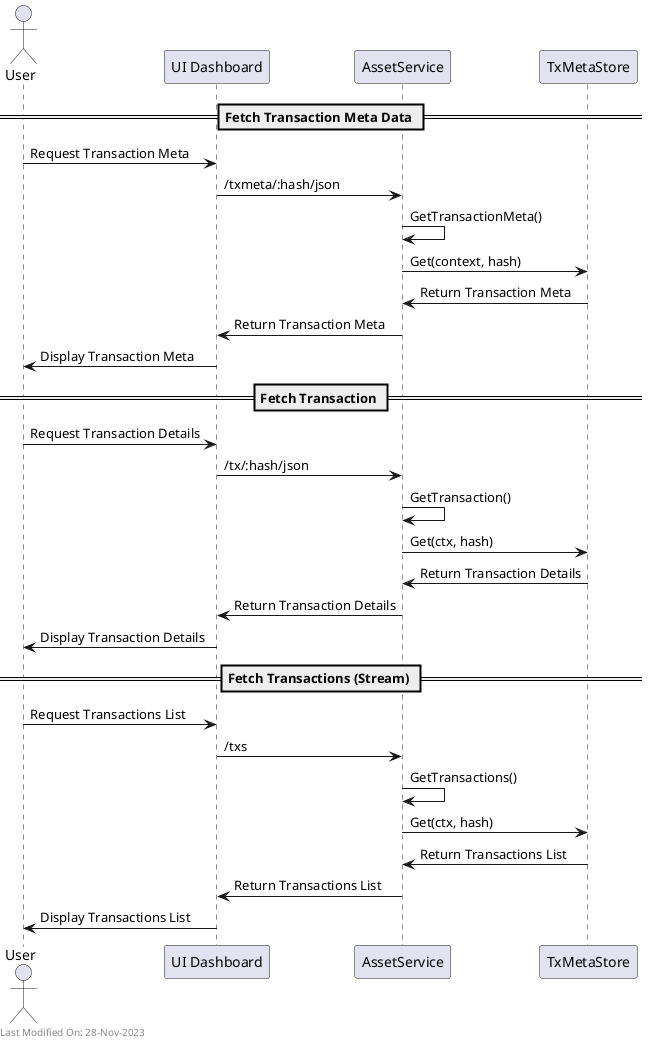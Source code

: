 @startuml
actor User as "User"
participant "UI Dashboard" as UIDashboard
participant "AssetService" as AssetService
participant "TxMetaStore" as TxMetaStore

== Fetch Transaction Meta Data ==
User -> UIDashboard: Request Transaction Meta
UIDashboard -> AssetService: /txmeta/:hash/json
AssetService -> AssetService: GetTransactionMeta()
AssetService -> TxMetaStore: Get(context, hash)
TxMetaStore -> AssetService: Return Transaction Meta
AssetService -> UIDashboard: Return Transaction Meta
UIDashboard -> User: Display Transaction Meta

== Fetch Transaction ==
User -> UIDashboard: Request Transaction Details
UIDashboard -> AssetService: /tx/:hash/json
AssetService -> AssetService: GetTransaction()
AssetService -> TxMetaStore: Get(ctx, hash)
TxMetaStore -> AssetService: Return Transaction Details
AssetService -> UIDashboard: Return Transaction Details
UIDashboard -> User: Display Transaction Details

== Fetch Transactions (Stream) ==
User -> UIDashboard: Request Transactions List
UIDashboard -> AssetService: /txs
AssetService -> AssetService: GetTransactions()
AssetService -> TxMetaStore: Get(ctx, hash)
TxMetaStore -> AssetService: Return Transactions List
AssetService -> UIDashboard: Return Transactions List
UIDashboard -> User: Display Transactions List

left footer Last Modified On: 28-Nov-2023

@enduml
